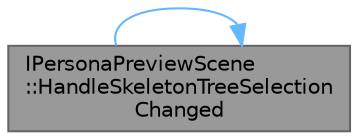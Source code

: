 digraph "IPersonaPreviewScene::HandleSkeletonTreeSelectionChanged"
{
 // INTERACTIVE_SVG=YES
 // LATEX_PDF_SIZE
  bgcolor="transparent";
  edge [fontname=Helvetica,fontsize=10,labelfontname=Helvetica,labelfontsize=10];
  node [fontname=Helvetica,fontsize=10,shape=box,height=0.2,width=0.4];
  rankdir="LR";
  Node1 [id="Node000001",label="IPersonaPreviewScene\l::HandleSkeletonTreeSelection\lChanged",height=0.2,width=0.4,color="gray40", fillcolor="grey60", style="filled", fontcolor="black",tooltip="Handle syncing selection with the skeleton tree."];
  Node1 -> Node1 [id="edge1_Node000001_Node000001",color="steelblue1",style="solid",tooltip=" "];
}
